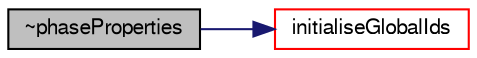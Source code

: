 digraph "~phaseProperties"
{
  bgcolor="transparent";
  edge [fontname="FreeSans",fontsize="10",labelfontname="FreeSans",labelfontsize="10"];
  node [fontname="FreeSans",fontsize="10",shape=record];
  rankdir="LR";
  Node322 [label="~phaseProperties",height=0.2,width=0.4,color="black", fillcolor="grey75", style="filled", fontcolor="black"];
  Node322 -> Node323 [color="midnightblue",fontsize="10",style="solid",fontname="FreeSans"];
  Node323 [label="initialiseGlobalIds",height=0.2,width=0.4,color="red",URL="$a23954.html#a7c83625e53c2dd062a9821daa90a6d0c",tooltip="Initialise the global ids. "];
}
